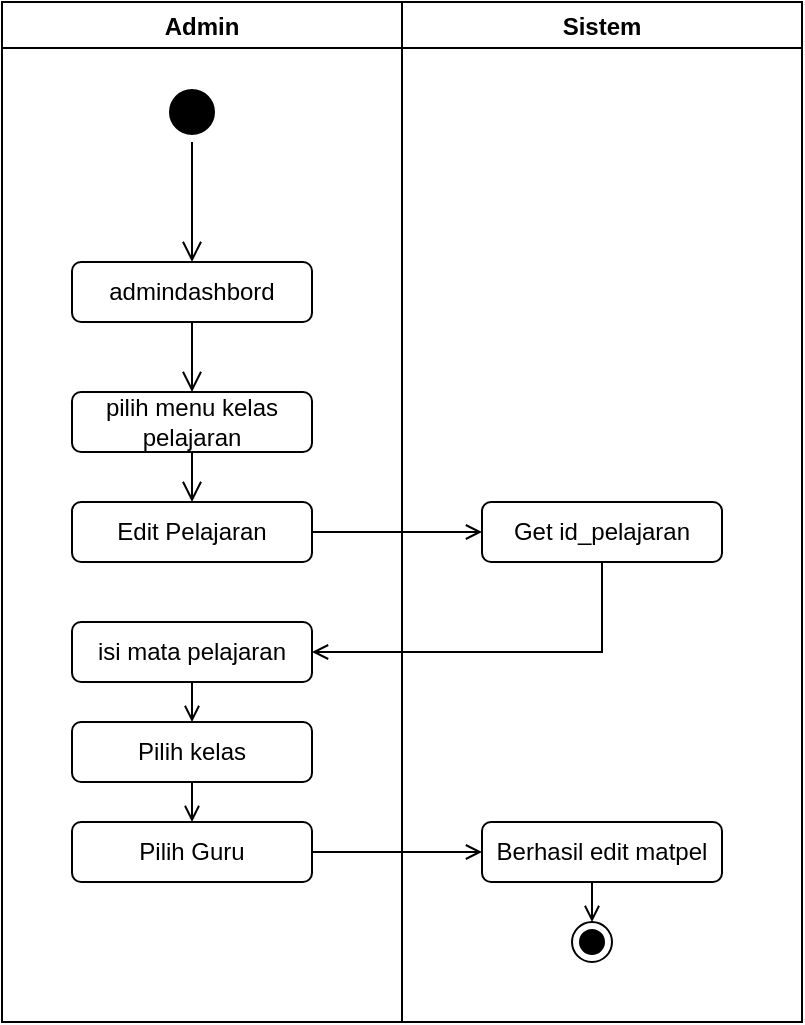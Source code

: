 <mxfile version="17.4.2" type="device"><diagram id="1ro-2f3AxzOQPzRHFAWR" name="Page-1"><mxGraphModel dx="1014" dy="651" grid="1" gridSize="10" guides="1" tooltips="1" connect="1" arrows="1" fold="1" page="1" pageScale="1" pageWidth="850" pageHeight="1100" math="0" shadow="0"><root><mxCell id="0"/><mxCell id="1" parent="0"/><mxCell id="MgvvyqqCq1w_FwwozAgw-1" value="Admin" style="swimlane;" vertex="1" parent="1"><mxGeometry x="130" y="60" width="200" height="510" as="geometry"/></mxCell><mxCell id="MgvvyqqCq1w_FwwozAgw-2" value="" style="ellipse;html=1;shape=startState;fillColor=#000000;strokeColor=#000000;" vertex="1" parent="MgvvyqqCq1w_FwwozAgw-1"><mxGeometry x="80" y="40" width="30" height="30" as="geometry"/></mxCell><mxCell id="MgvvyqqCq1w_FwwozAgw-3" value="" style="edgeStyle=orthogonalEdgeStyle;html=1;verticalAlign=bottom;endArrow=open;endSize=8;strokeColor=#000000;rounded=0;" edge="1" parent="MgvvyqqCq1w_FwwozAgw-1" source="MgvvyqqCq1w_FwwozAgw-2"><mxGeometry relative="1" as="geometry"><mxPoint x="95" y="130" as="targetPoint"/></mxGeometry></mxCell><mxCell id="MgvvyqqCq1w_FwwozAgw-4" value="admindashbord" style="rounded=1;whiteSpace=wrap;html=1;strokeColor=#000000;" vertex="1" parent="MgvvyqqCq1w_FwwozAgw-1"><mxGeometry x="35" y="130" width="120" height="30" as="geometry"/></mxCell><mxCell id="MgvvyqqCq1w_FwwozAgw-5" value="pilih menu kelas pelajaran" style="rounded=1;whiteSpace=wrap;html=1;strokeColor=#000000;" vertex="1" parent="MgvvyqqCq1w_FwwozAgw-1"><mxGeometry x="35" y="195" width="120" height="30" as="geometry"/></mxCell><mxCell id="MgvvyqqCq1w_FwwozAgw-6" value="" style="edgeStyle=orthogonalEdgeStyle;html=1;verticalAlign=bottom;endArrow=open;endSize=8;strokeColor=#000000;rounded=0;entryX=0.5;entryY=0;entryDx=0;entryDy=0;exitX=0.5;exitY=1;exitDx=0;exitDy=0;" edge="1" parent="MgvvyqqCq1w_FwwozAgw-1" source="MgvvyqqCq1w_FwwozAgw-4" target="MgvvyqqCq1w_FwwozAgw-5"><mxGeometry relative="1" as="geometry"><mxPoint x="105" y="140" as="targetPoint"/><mxPoint x="105" y="80" as="sourcePoint"/></mxGeometry></mxCell><mxCell id="MgvvyqqCq1w_FwwozAgw-8" value="Edit Pelajaran" style="rounded=1;whiteSpace=wrap;html=1;strokeColor=#000000;" vertex="1" parent="MgvvyqqCq1w_FwwozAgw-1"><mxGeometry x="35" y="250" width="120" height="30" as="geometry"/></mxCell><mxCell id="MgvvyqqCq1w_FwwozAgw-9" value="" style="edgeStyle=orthogonalEdgeStyle;html=1;verticalAlign=bottom;endArrow=open;endSize=8;strokeColor=#000000;rounded=0;entryX=0.5;entryY=0;entryDx=0;entryDy=0;exitX=0.5;exitY=1;exitDx=0;exitDy=0;" edge="1" parent="MgvvyqqCq1w_FwwozAgw-1" source="MgvvyqqCq1w_FwwozAgw-5" target="MgvvyqqCq1w_FwwozAgw-8"><mxGeometry relative="1" as="geometry"><mxPoint x="105" y="205" as="targetPoint"/><mxPoint x="100" y="230" as="sourcePoint"/></mxGeometry></mxCell><mxCell id="MgvvyqqCq1w_FwwozAgw-10" style="edgeStyle=orthogonalEdgeStyle;rounded=0;orthogonalLoop=1;jettySize=auto;html=1;exitX=0.5;exitY=1;exitDx=0;exitDy=0;entryX=0.5;entryY=0;entryDx=0;entryDy=0;endArrow=open;endFill=0;" edge="1" parent="MgvvyqqCq1w_FwwozAgw-1" source="MgvvyqqCq1w_FwwozAgw-11" target="MgvvyqqCq1w_FwwozAgw-13"><mxGeometry relative="1" as="geometry"/></mxCell><mxCell id="MgvvyqqCq1w_FwwozAgw-11" value="isi mata pelajaran" style="rounded=1;whiteSpace=wrap;html=1;strokeColor=#000000;" vertex="1" parent="MgvvyqqCq1w_FwwozAgw-1"><mxGeometry x="35" y="310" width="120" height="30" as="geometry"/></mxCell><mxCell id="MgvvyqqCq1w_FwwozAgw-12" style="edgeStyle=orthogonalEdgeStyle;rounded=0;orthogonalLoop=1;jettySize=auto;html=1;exitX=0.5;exitY=1;exitDx=0;exitDy=0;entryX=0.5;entryY=0;entryDx=0;entryDy=0;endArrow=open;endFill=0;" edge="1" parent="MgvvyqqCq1w_FwwozAgw-1" source="MgvvyqqCq1w_FwwozAgw-13" target="MgvvyqqCq1w_FwwozAgw-14"><mxGeometry relative="1" as="geometry"/></mxCell><mxCell id="MgvvyqqCq1w_FwwozAgw-13" value="Pilih kelas" style="rounded=1;whiteSpace=wrap;html=1;strokeColor=#000000;" vertex="1" parent="MgvvyqqCq1w_FwwozAgw-1"><mxGeometry x="35" y="360" width="120" height="30" as="geometry"/></mxCell><mxCell id="MgvvyqqCq1w_FwwozAgw-14" value="Pilih Guru" style="rounded=1;whiteSpace=wrap;html=1;strokeColor=#000000;" vertex="1" parent="MgvvyqqCq1w_FwwozAgw-1"><mxGeometry x="35" y="410" width="120" height="30" as="geometry"/></mxCell><mxCell id="MgvvyqqCq1w_FwwozAgw-15" value="Sistem" style="swimlane;" vertex="1" parent="1"><mxGeometry x="330" y="60" width="200" height="510" as="geometry"/></mxCell><mxCell id="MgvvyqqCq1w_FwwozAgw-16" value="" style="ellipse;html=1;shape=endState;fillColor=#000000;strokeColor=#000000;" vertex="1" parent="MgvvyqqCq1w_FwwozAgw-15"><mxGeometry x="85" y="460" width="20" height="20" as="geometry"/></mxCell><mxCell id="MgvvyqqCq1w_FwwozAgw-17" style="edgeStyle=orthogonalEdgeStyle;rounded=0;orthogonalLoop=1;jettySize=auto;html=1;exitX=0.5;exitY=1;exitDx=0;exitDy=0;entryX=0.5;entryY=0;entryDx=0;entryDy=0;endArrow=open;endFill=0;" edge="1" parent="MgvvyqqCq1w_FwwozAgw-15" source="MgvvyqqCq1w_FwwozAgw-18" target="MgvvyqqCq1w_FwwozAgw-16"><mxGeometry relative="1" as="geometry"/></mxCell><mxCell id="MgvvyqqCq1w_FwwozAgw-18" value="Berhasil edit matpel" style="rounded=1;whiteSpace=wrap;html=1;strokeColor=#000000;" vertex="1" parent="MgvvyqqCq1w_FwwozAgw-15"><mxGeometry x="40" y="410" width="120" height="30" as="geometry"/></mxCell><mxCell id="MgvvyqqCq1w_FwwozAgw-20" value="Get id_pelajaran" style="rounded=1;whiteSpace=wrap;html=1;strokeColor=#000000;" vertex="1" parent="MgvvyqqCq1w_FwwozAgw-15"><mxGeometry x="40" y="250" width="120" height="30" as="geometry"/></mxCell><mxCell id="MgvvyqqCq1w_FwwozAgw-19" style="edgeStyle=orthogonalEdgeStyle;rounded=0;orthogonalLoop=1;jettySize=auto;html=1;exitX=1;exitY=0.5;exitDx=0;exitDy=0;entryX=0;entryY=0.5;entryDx=0;entryDy=0;endArrow=open;endFill=0;" edge="1" parent="1" source="MgvvyqqCq1w_FwwozAgw-14" target="MgvvyqqCq1w_FwwozAgw-18"><mxGeometry relative="1" as="geometry"/></mxCell><mxCell id="MgvvyqqCq1w_FwwozAgw-21" style="edgeStyle=orthogonalEdgeStyle;rounded=0;orthogonalLoop=1;jettySize=auto;html=1;exitX=1;exitY=0.5;exitDx=0;exitDy=0;endArrow=open;endFill=0;" edge="1" parent="1" source="MgvvyqqCq1w_FwwozAgw-8" target="MgvvyqqCq1w_FwwozAgw-20"><mxGeometry relative="1" as="geometry"/></mxCell><mxCell id="MgvvyqqCq1w_FwwozAgw-22" style="edgeStyle=orthogonalEdgeStyle;rounded=0;orthogonalLoop=1;jettySize=auto;html=1;exitX=0.5;exitY=1;exitDx=0;exitDy=0;entryX=1;entryY=0.5;entryDx=0;entryDy=0;endArrow=open;endFill=0;" edge="1" parent="1" source="MgvvyqqCq1w_FwwozAgw-20" target="MgvvyqqCq1w_FwwozAgw-11"><mxGeometry relative="1" as="geometry"/></mxCell></root></mxGraphModel></diagram></mxfile>